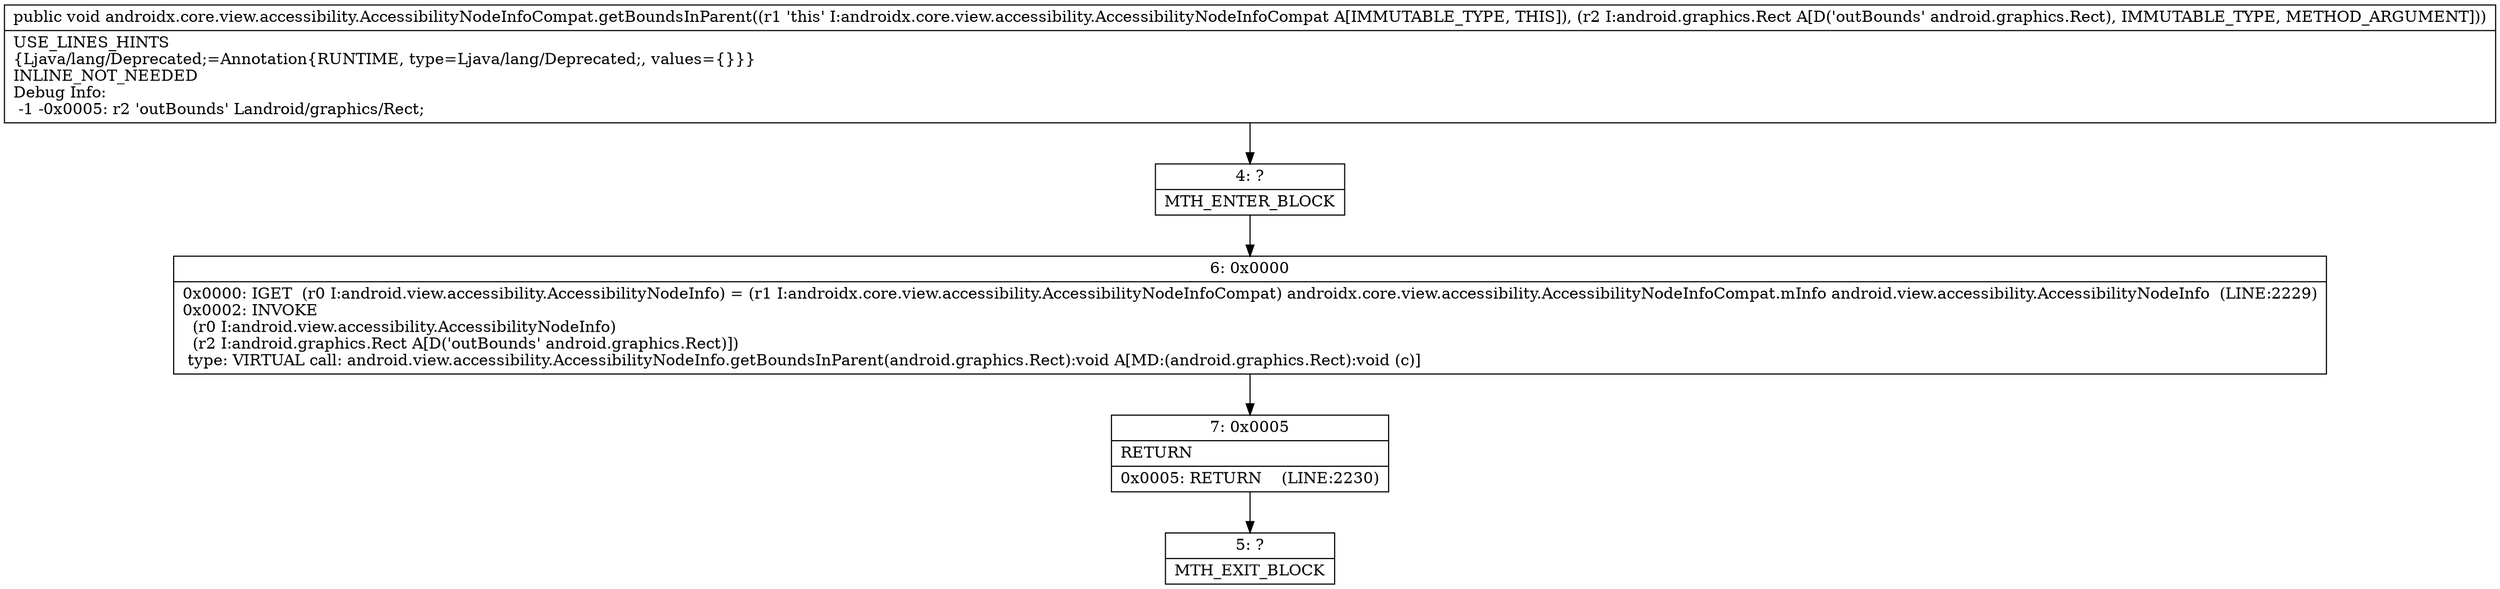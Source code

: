 digraph "CFG forandroidx.core.view.accessibility.AccessibilityNodeInfoCompat.getBoundsInParent(Landroid\/graphics\/Rect;)V" {
Node_4 [shape=record,label="{4\:\ ?|MTH_ENTER_BLOCK\l}"];
Node_6 [shape=record,label="{6\:\ 0x0000|0x0000: IGET  (r0 I:android.view.accessibility.AccessibilityNodeInfo) = (r1 I:androidx.core.view.accessibility.AccessibilityNodeInfoCompat) androidx.core.view.accessibility.AccessibilityNodeInfoCompat.mInfo android.view.accessibility.AccessibilityNodeInfo  (LINE:2229)\l0x0002: INVOKE  \l  (r0 I:android.view.accessibility.AccessibilityNodeInfo)\l  (r2 I:android.graphics.Rect A[D('outBounds' android.graphics.Rect)])\l type: VIRTUAL call: android.view.accessibility.AccessibilityNodeInfo.getBoundsInParent(android.graphics.Rect):void A[MD:(android.graphics.Rect):void (c)]\l}"];
Node_7 [shape=record,label="{7\:\ 0x0005|RETURN\l|0x0005: RETURN    (LINE:2230)\l}"];
Node_5 [shape=record,label="{5\:\ ?|MTH_EXIT_BLOCK\l}"];
MethodNode[shape=record,label="{public void androidx.core.view.accessibility.AccessibilityNodeInfoCompat.getBoundsInParent((r1 'this' I:androidx.core.view.accessibility.AccessibilityNodeInfoCompat A[IMMUTABLE_TYPE, THIS]), (r2 I:android.graphics.Rect A[D('outBounds' android.graphics.Rect), IMMUTABLE_TYPE, METHOD_ARGUMENT]))  | USE_LINES_HINTS\l\{Ljava\/lang\/Deprecated;=Annotation\{RUNTIME, type=Ljava\/lang\/Deprecated;, values=\{\}\}\}\lINLINE_NOT_NEEDED\lDebug Info:\l  \-1 \-0x0005: r2 'outBounds' Landroid\/graphics\/Rect;\l}"];
MethodNode -> Node_4;Node_4 -> Node_6;
Node_6 -> Node_7;
Node_7 -> Node_5;
}

